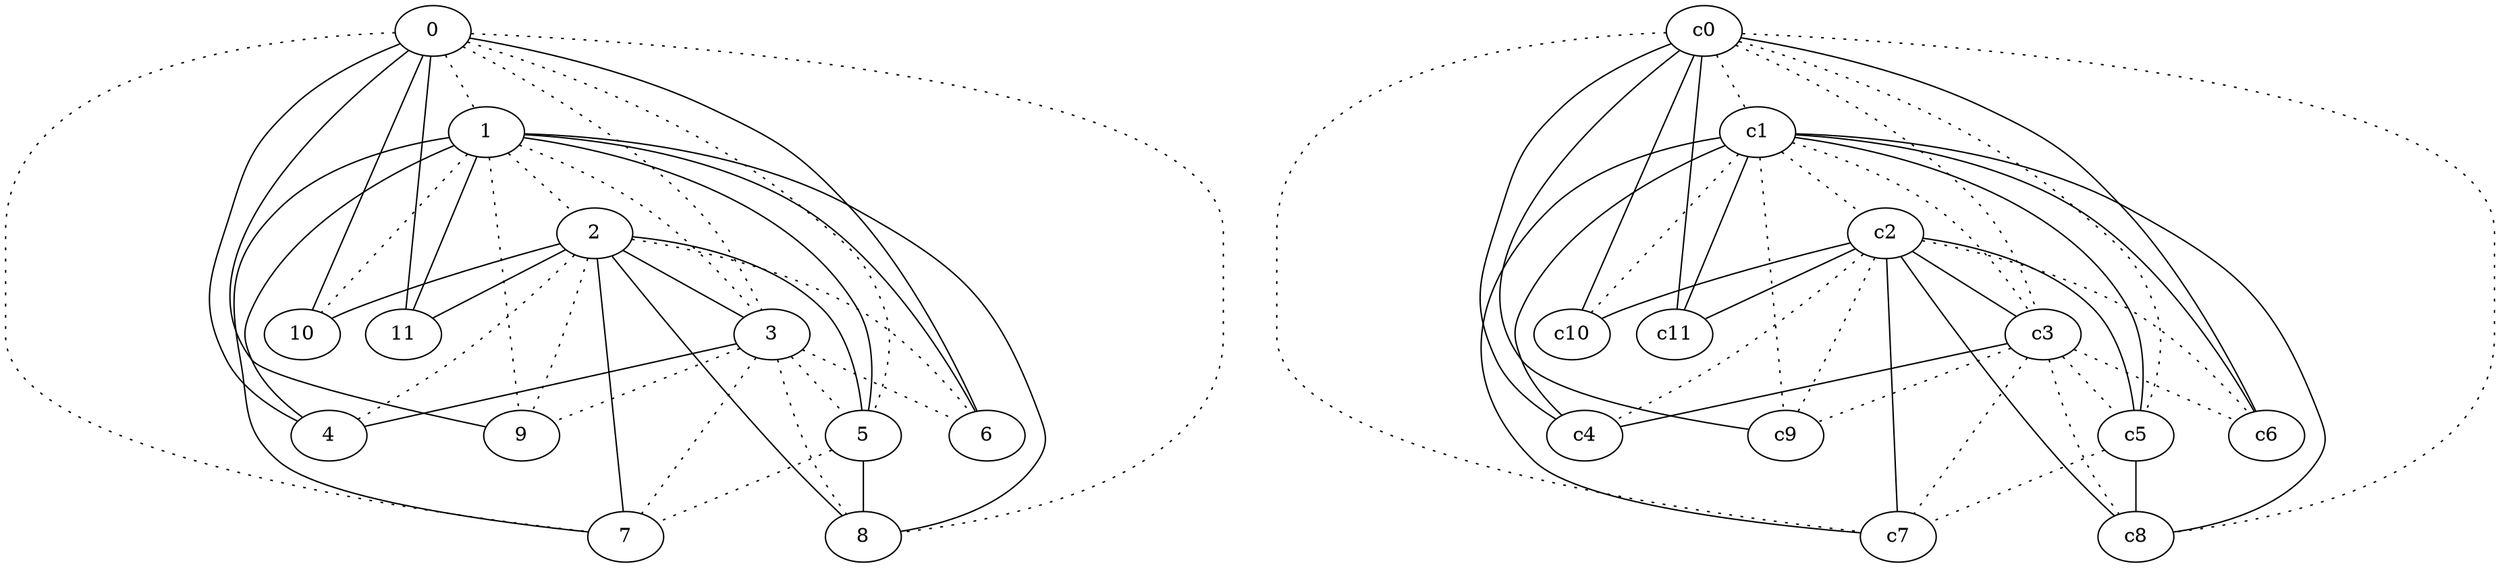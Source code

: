 graph {
a0[label=0];
a1[label=1];
a2[label=2];
a3[label=3];
a4[label=4];
a5[label=5];
a6[label=6];
a7[label=7];
a8[label=8];
a9[label=9];
a10[label=10];
a11[label=11];
a0 -- a1 [style=dotted];
a0 -- a3 [style=dotted];
a0 -- a4;
a0 -- a5 [style=dotted];
a0 -- a6;
a0 -- a7 [style=dotted];
a0 -- a8 [style=dotted];
a0 -- a9;
a0 -- a10;
a0 -- a11;
a1 -- a2 [style=dotted];
a1 -- a3 [style=dotted];
a1 -- a4;
a1 -- a5;
a1 -- a6;
a1 -- a7;
a1 -- a8;
a1 -- a9 [style=dotted];
a1 -- a10 [style=dotted];
a1 -- a11;
a2 -- a3;
a2 -- a4 [style=dotted];
a2 -- a5;
a2 -- a6 [style=dotted];
a2 -- a7;
a2 -- a8;
a2 -- a9 [style=dotted];
a2 -- a10;
a2 -- a11;
a3 -- a4;
a3 -- a5 [style=dotted];
a3 -- a6 [style=dotted];
a3 -- a7 [style=dotted];
a3 -- a8 [style=dotted];
a3 -- a9 [style=dotted];
a5 -- a7 [style=dotted];
a5 -- a8;
c0 -- c1 [style=dotted];
c0 -- c3 [style=dotted];
c0 -- c4;
c0 -- c5 [style=dotted];
c0 -- c6;
c0 -- c7 [style=dotted];
c0 -- c8 [style=dotted];
c0 -- c9;
c0 -- c10;
c0 -- c11;
c1 -- c2 [style=dotted];
c1 -- c3 [style=dotted];
c1 -- c4;
c1 -- c5;
c1 -- c6;
c1 -- c7;
c1 -- c8;
c1 -- c9 [style=dotted];
c1 -- c10 [style=dotted];
c1 -- c11;
c2 -- c3;
c2 -- c4 [style=dotted];
c2 -- c5;
c2 -- c6 [style=dotted];
c2 -- c7;
c2 -- c8;
c2 -- c9 [style=dotted];
c2 -- c10;
c2 -- c11;
c3 -- c4;
c3 -- c5 [style=dotted];
c3 -- c6 [style=dotted];
c3 -- c7 [style=dotted];
c3 -- c8 [style=dotted];
c3 -- c9 [style=dotted];
c5 -- c7 [style=dotted];
c5 -- c8;
}
